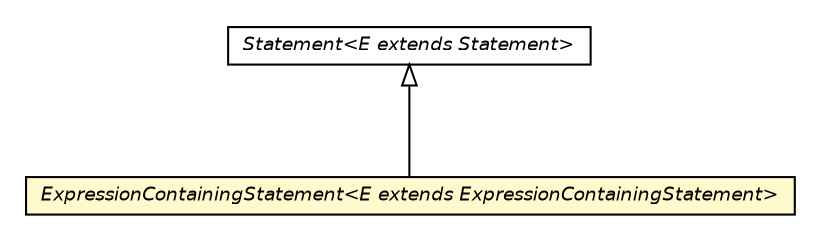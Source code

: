 #!/usr/local/bin/dot
#
# Class diagram 
# Generated by UMLGraph version 5.2 (http://www.umlgraph.org/)
#

digraph G {
	edge [fontname="Helvetica",fontsize=10,labelfontname="Helvetica",labelfontsize=10];
	node [fontname="Helvetica",fontsize=10,shape=plaintext];
	nodesep=0.25;
	ranksep=0.5;
	// chameleon.core.statement.Statement<E extends chameleon.core.statement.Statement>
	c22998 [label=<<table title="chameleon.core.statement.Statement" border="0" cellborder="1" cellspacing="0" cellpadding="2" port="p" href="./Statement.html">
		<tr><td><table border="0" cellspacing="0" cellpadding="1">
<tr><td align="center" balign="center"><font face="Helvetica-Oblique"> Statement&lt;E extends Statement&gt; </font></td></tr>
		</table></td></tr>
		</table>>, fontname="Helvetica", fontcolor="black", fontsize=9.0];
	// chameleon.core.statement.ExpressionContainingStatement<E extends chameleon.core.statement.ExpressionContainingStatement>
	c22999 [label=<<table title="chameleon.core.statement.ExpressionContainingStatement" border="0" cellborder="1" cellspacing="0" cellpadding="2" port="p" bgcolor="lemonChiffon" href="./ExpressionContainingStatement.html">
		<tr><td><table border="0" cellspacing="0" cellpadding="1">
<tr><td align="center" balign="center"><font face="Helvetica-Oblique"> ExpressionContainingStatement&lt;E extends ExpressionContainingStatement&gt; </font></td></tr>
		</table></td></tr>
		</table>>, fontname="Helvetica", fontcolor="black", fontsize=9.0];
	//chameleon.core.statement.ExpressionContainingStatement<E extends chameleon.core.statement.ExpressionContainingStatement> extends chameleon.core.statement.Statement<E>
	c22998:p -> c22999:p [dir=back,arrowtail=empty];
}

